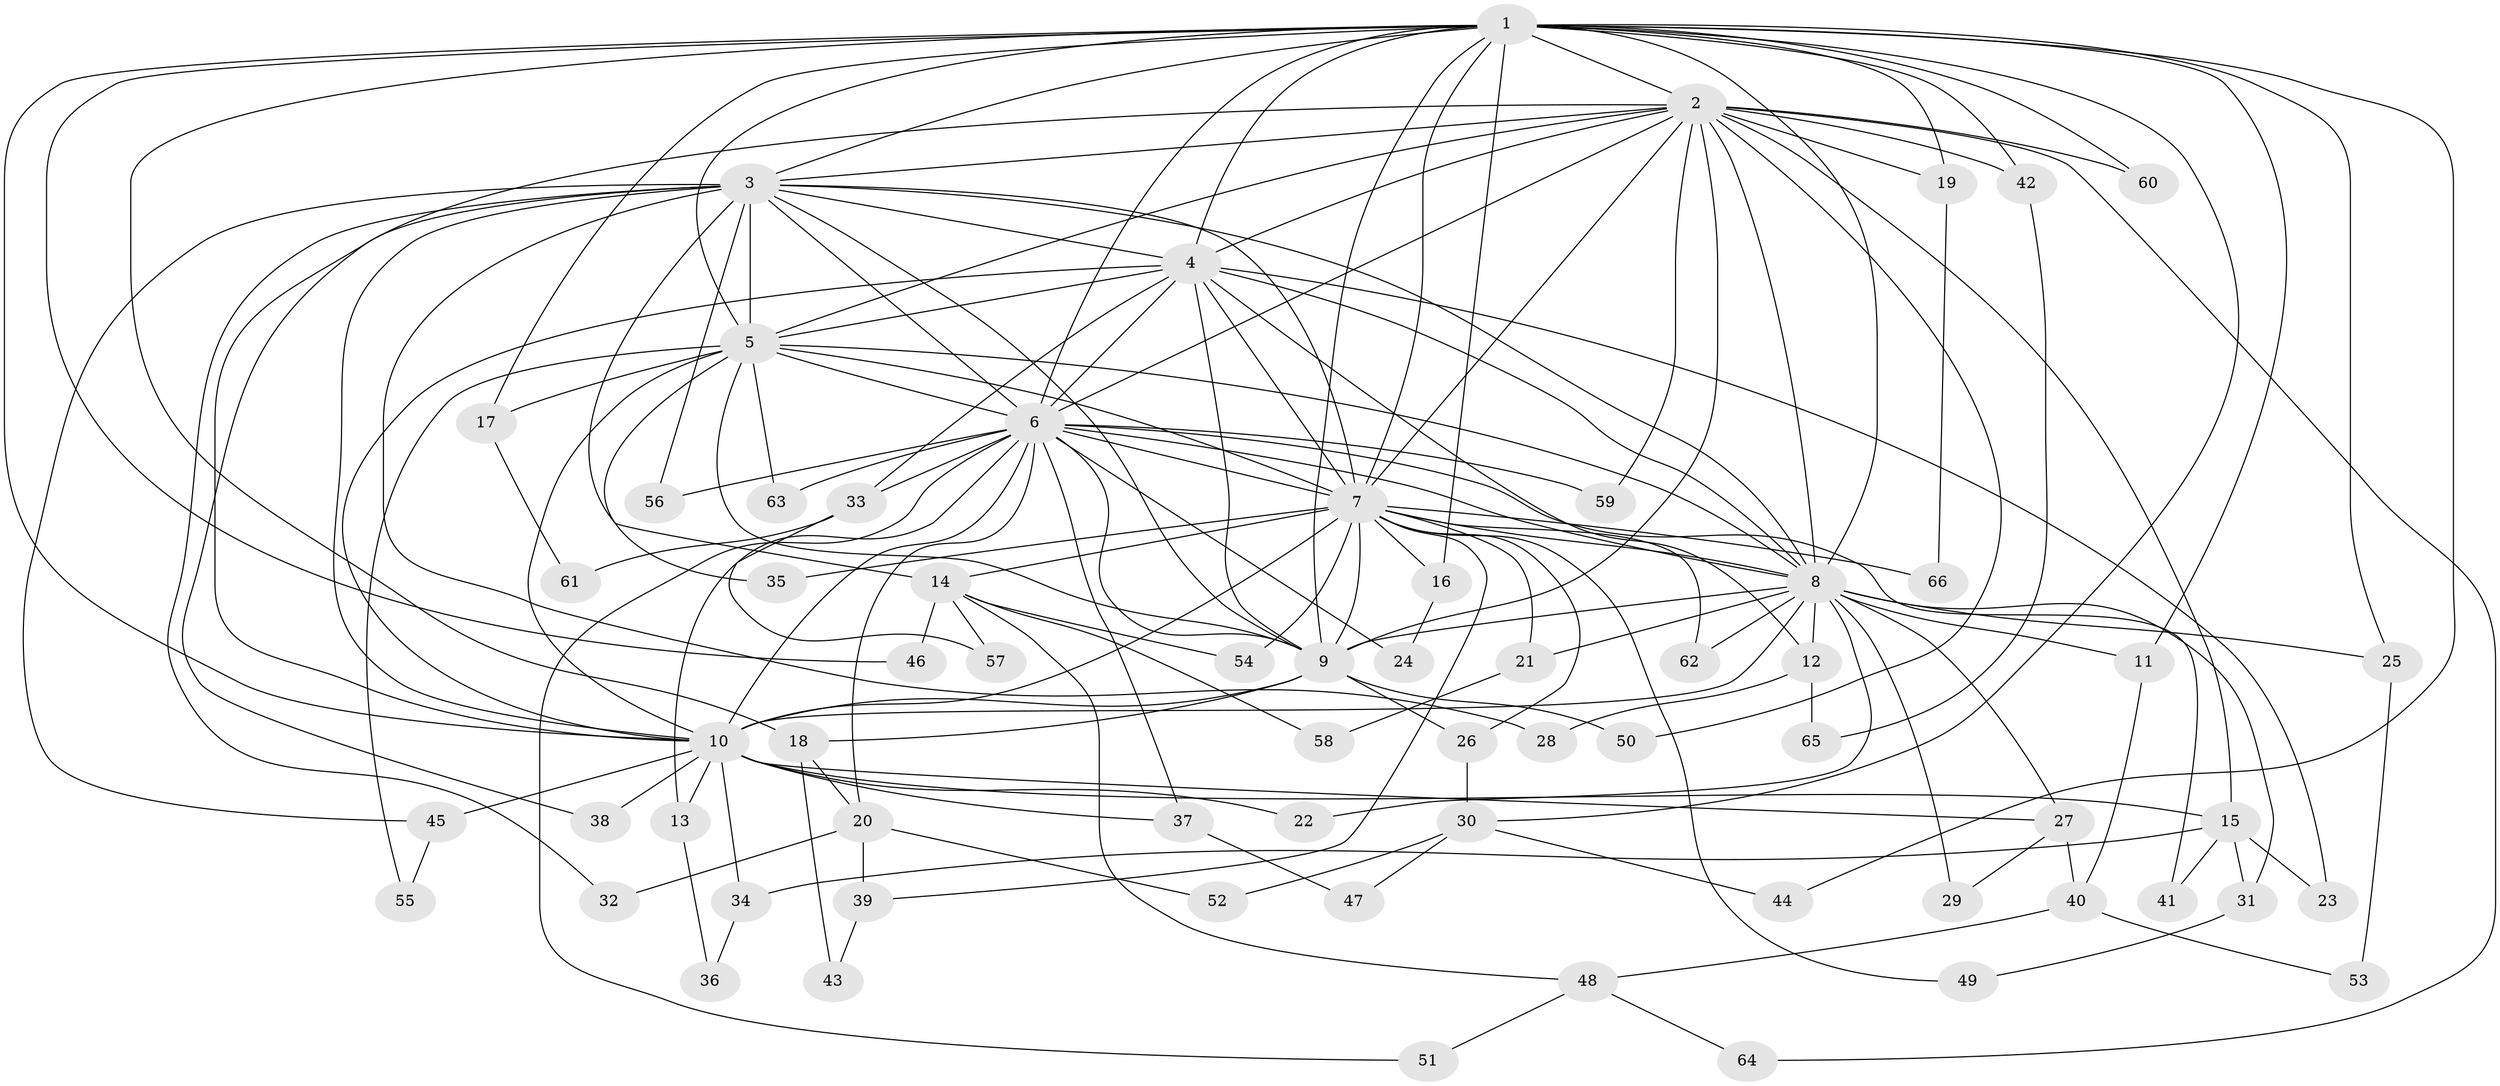 // Generated by graph-tools (version 1.1) at 2025/13/03/09/25 04:13:46]
// undirected, 66 vertices, 157 edges
graph export_dot {
graph [start="1"]
  node [color=gray90,style=filled];
  1;
  2;
  3;
  4;
  5;
  6;
  7;
  8;
  9;
  10;
  11;
  12;
  13;
  14;
  15;
  16;
  17;
  18;
  19;
  20;
  21;
  22;
  23;
  24;
  25;
  26;
  27;
  28;
  29;
  30;
  31;
  32;
  33;
  34;
  35;
  36;
  37;
  38;
  39;
  40;
  41;
  42;
  43;
  44;
  45;
  46;
  47;
  48;
  49;
  50;
  51;
  52;
  53;
  54;
  55;
  56;
  57;
  58;
  59;
  60;
  61;
  62;
  63;
  64;
  65;
  66;
  1 -- 2;
  1 -- 3;
  1 -- 4;
  1 -- 5;
  1 -- 6;
  1 -- 7;
  1 -- 8;
  1 -- 9;
  1 -- 10;
  1 -- 11;
  1 -- 16;
  1 -- 17;
  1 -- 18;
  1 -- 19;
  1 -- 25;
  1 -- 30;
  1 -- 42;
  1 -- 44;
  1 -- 46;
  1 -- 60;
  2 -- 3;
  2 -- 4;
  2 -- 5;
  2 -- 6;
  2 -- 7;
  2 -- 8;
  2 -- 9;
  2 -- 10;
  2 -- 15;
  2 -- 19;
  2 -- 42;
  2 -- 50;
  2 -- 59;
  2 -- 60;
  2 -- 64;
  3 -- 4;
  3 -- 5;
  3 -- 6;
  3 -- 7;
  3 -- 8;
  3 -- 9;
  3 -- 10;
  3 -- 14;
  3 -- 28;
  3 -- 32;
  3 -- 38;
  3 -- 45;
  3 -- 56;
  4 -- 5;
  4 -- 6;
  4 -- 7;
  4 -- 8;
  4 -- 9;
  4 -- 10;
  4 -- 12;
  4 -- 23;
  4 -- 33;
  5 -- 6;
  5 -- 7;
  5 -- 8;
  5 -- 9;
  5 -- 10;
  5 -- 17;
  5 -- 35;
  5 -- 55;
  5 -- 63;
  6 -- 7;
  6 -- 8;
  6 -- 9;
  6 -- 10;
  6 -- 13;
  6 -- 20;
  6 -- 24;
  6 -- 33;
  6 -- 37;
  6 -- 41;
  6 -- 51;
  6 -- 56;
  6 -- 59;
  6 -- 63;
  7 -- 8;
  7 -- 9;
  7 -- 10;
  7 -- 14;
  7 -- 16;
  7 -- 21;
  7 -- 26;
  7 -- 35;
  7 -- 39;
  7 -- 49;
  7 -- 54;
  7 -- 62;
  7 -- 66;
  8 -- 9;
  8 -- 10;
  8 -- 11;
  8 -- 12;
  8 -- 21;
  8 -- 22;
  8 -- 25;
  8 -- 27;
  8 -- 29;
  8 -- 31;
  8 -- 62;
  9 -- 10;
  9 -- 18;
  9 -- 26;
  9 -- 50;
  10 -- 13;
  10 -- 15;
  10 -- 22;
  10 -- 27;
  10 -- 34;
  10 -- 37;
  10 -- 38;
  10 -- 45;
  11 -- 40;
  12 -- 28;
  12 -- 65;
  13 -- 36;
  14 -- 46;
  14 -- 48;
  14 -- 54;
  14 -- 57;
  14 -- 58;
  15 -- 23;
  15 -- 31;
  15 -- 34;
  15 -- 41;
  16 -- 24;
  17 -- 61;
  18 -- 20;
  18 -- 43;
  19 -- 66;
  20 -- 32;
  20 -- 39;
  20 -- 52;
  21 -- 58;
  25 -- 53;
  26 -- 30;
  27 -- 29;
  27 -- 40;
  30 -- 44;
  30 -- 47;
  30 -- 52;
  31 -- 49;
  33 -- 57;
  33 -- 61;
  34 -- 36;
  37 -- 47;
  39 -- 43;
  40 -- 48;
  40 -- 53;
  42 -- 65;
  45 -- 55;
  48 -- 51;
  48 -- 64;
}
